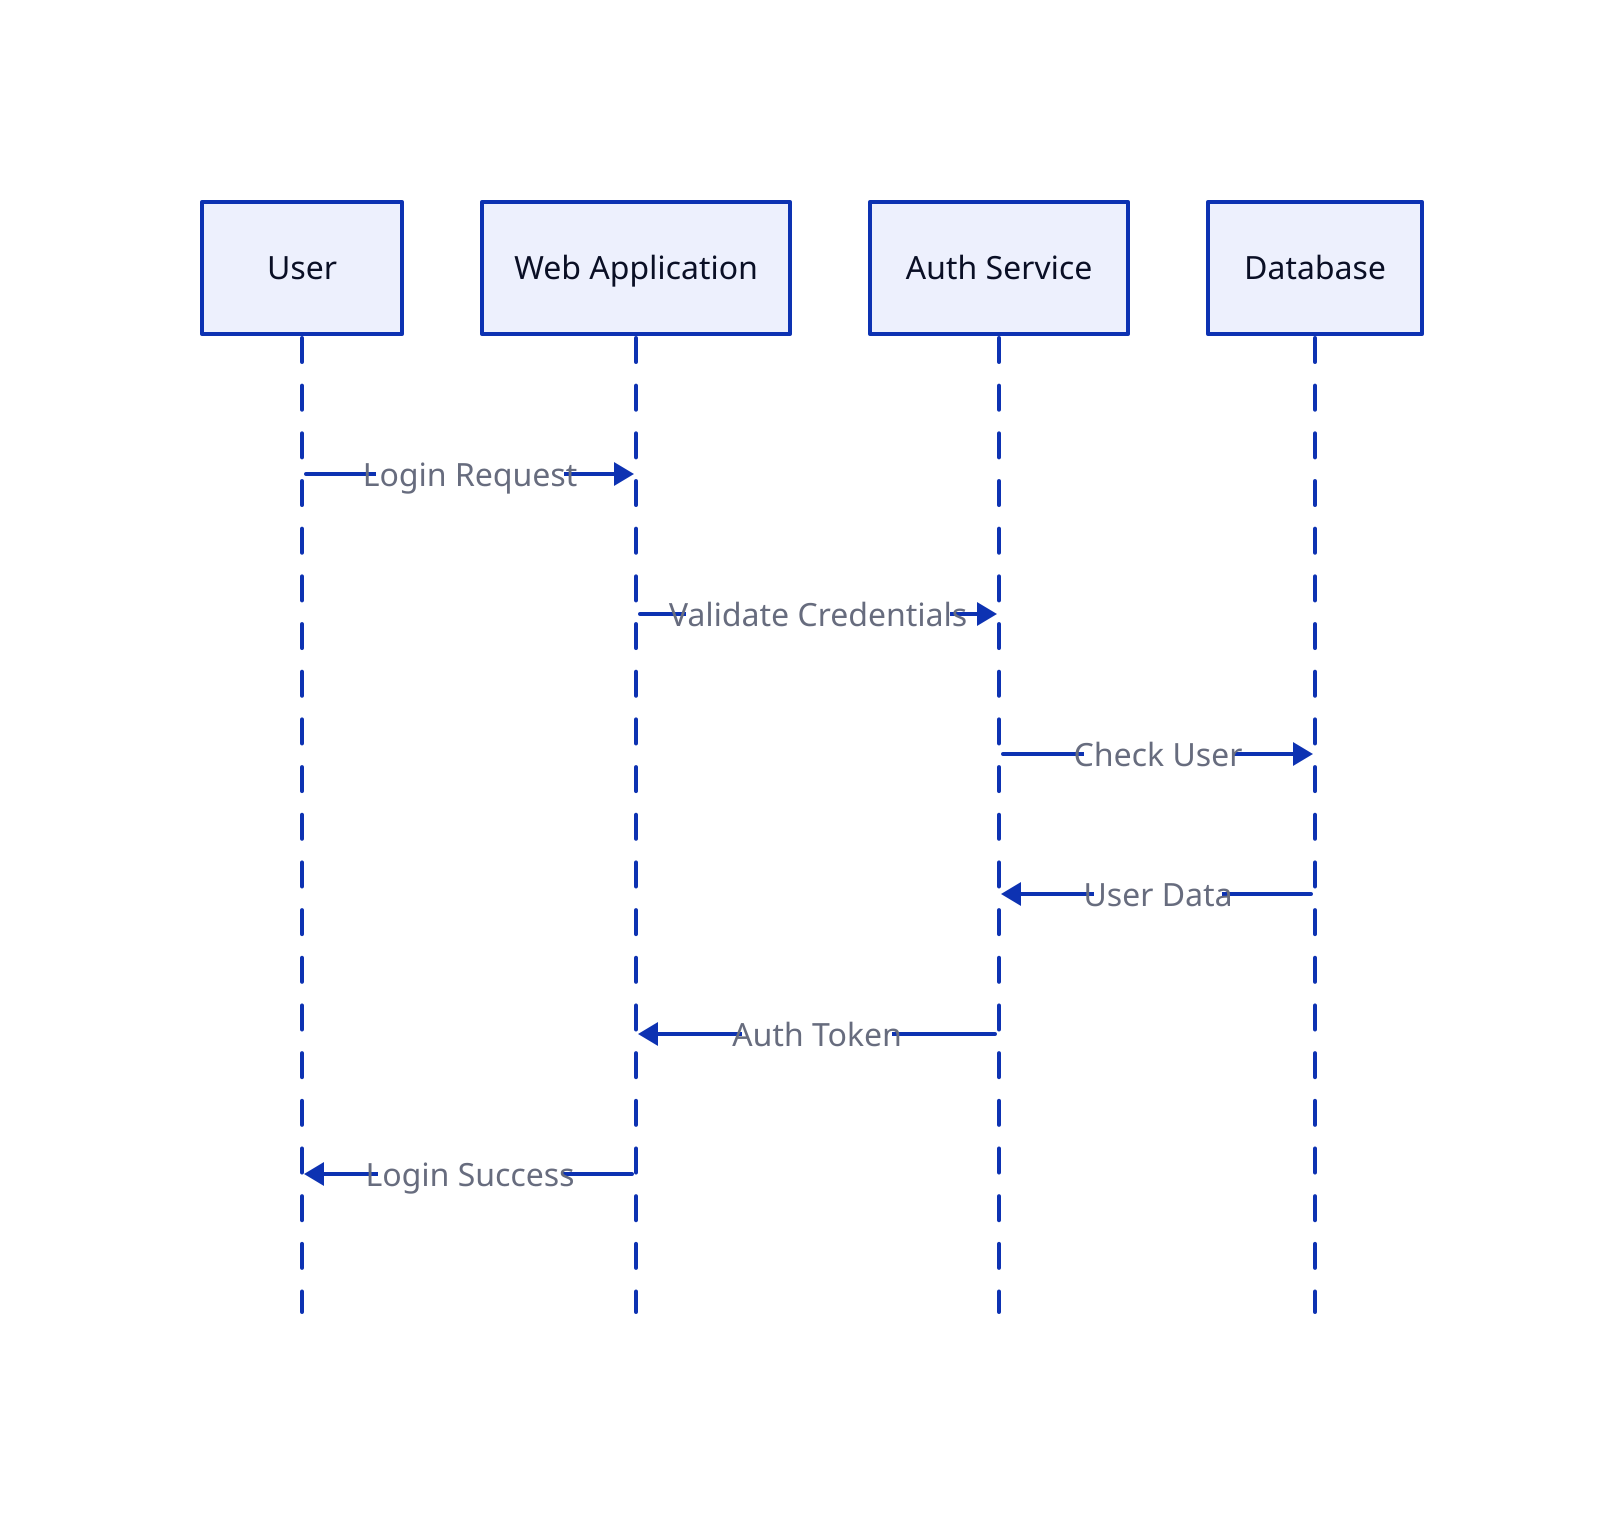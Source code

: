 shape: sequence_diagram
user: User
app: Web Application
auth: Auth Service
db: Database

user -> app: Login Request
app -> auth: Validate Credentials
auth -> db: Check User
db -> auth: User Data
auth -> app: Auth Token
app -> user: Login Success
